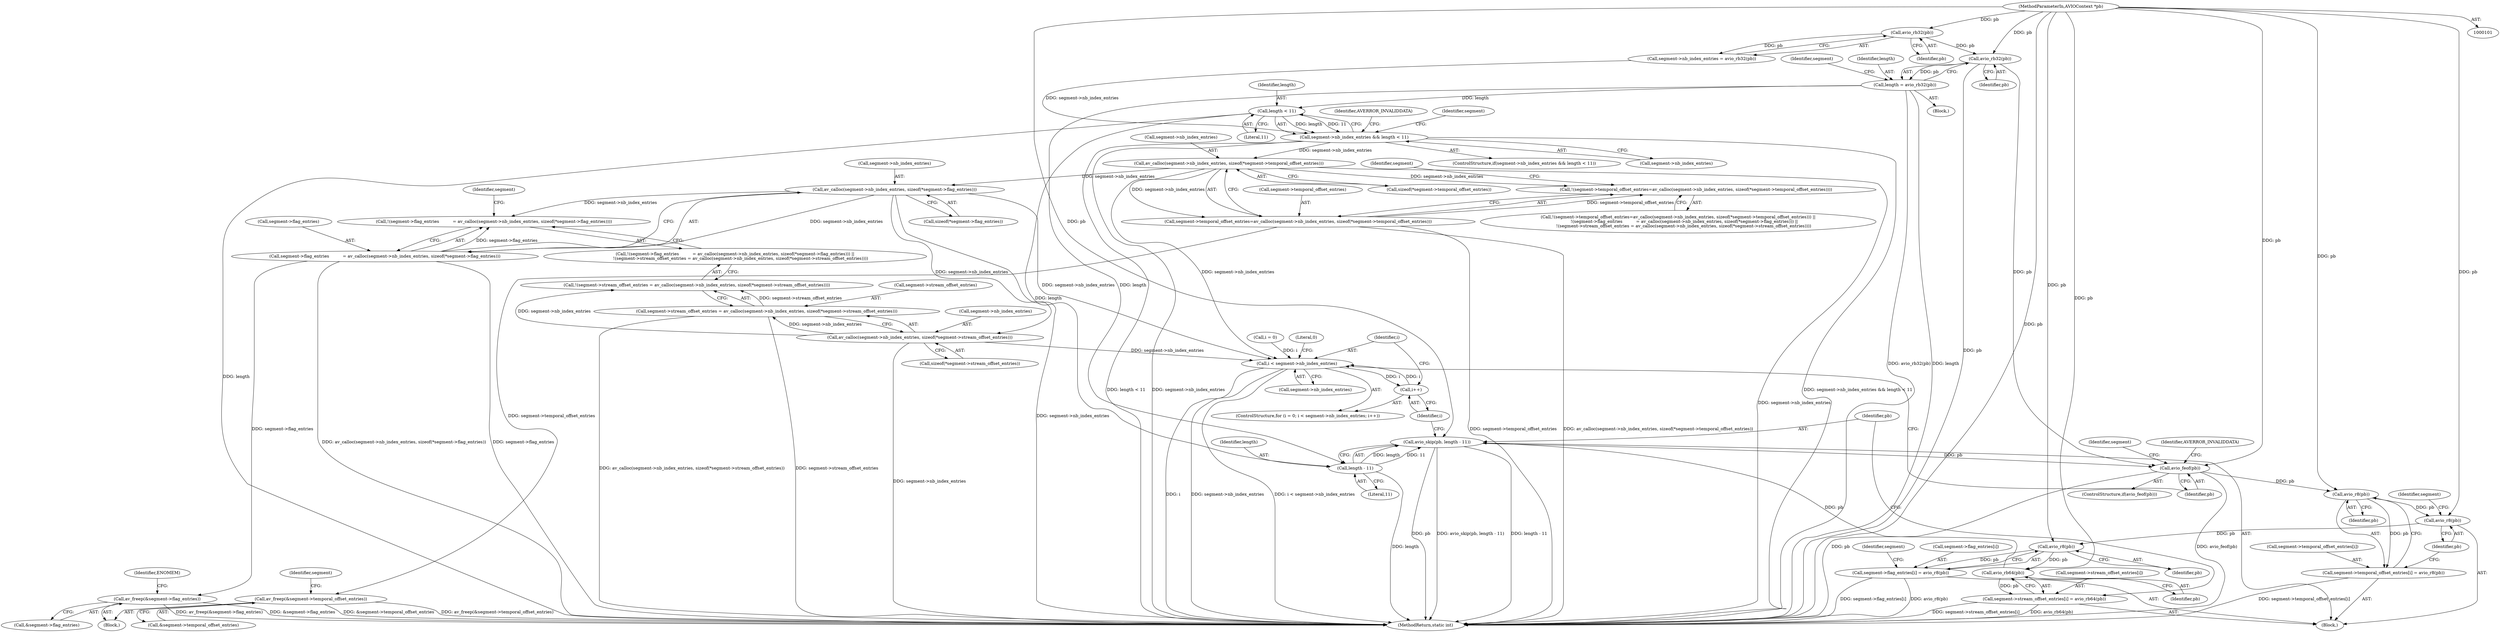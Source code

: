 digraph "0_FFmpeg_900f39692ca0337a98a7cf047e4e2611071810c2@pointer" {
"1000115" [label="(Call,avio_rb32(pb))"];
"1000111" [label="(Call,avio_rb32(pb))"];
"1000102" [label="(MethodParameterIn,AVIOContext *pb)"];
"1000113" [label="(Call,length = avio_rb32(pb))"];
"1000122" [label="(Call,length < 11)"];
"1000118" [label="(Call,segment->nb_index_entries && length < 11)"];
"1000134" [label="(Call,av_calloc(segment->nb_index_entries, sizeof(*segment->temporal_offset_entries)))"];
"1000129" [label="(Call,!(segment->temporal_offset_entries=av_calloc(segment->nb_index_entries, sizeof(*segment->temporal_offset_entries))))"];
"1000130" [label="(Call,segment->temporal_offset_entries=av_calloc(segment->nb_index_entries, sizeof(*segment->temporal_offset_entries)))"];
"1000173" [label="(Call,av_freep(&segment->temporal_offset_entries))"];
"1000149" [label="(Call,av_calloc(segment->nb_index_entries, sizeof(*segment->flag_entries)))"];
"1000144" [label="(Call,!(segment->flag_entries          = av_calloc(segment->nb_index_entries, sizeof(*segment->flag_entries))))"];
"1000145" [label="(Call,segment->flag_entries          = av_calloc(segment->nb_index_entries, sizeof(*segment->flag_entries)))"];
"1000178" [label="(Call,av_freep(&segment->flag_entries))"];
"1000163" [label="(Call,av_calloc(segment->nb_index_entries, sizeof(*segment->stream_offset_entries)))"];
"1000158" [label="(Call,!(segment->stream_offset_entries = av_calloc(segment->nb_index_entries, sizeof(*segment->stream_offset_entries))))"];
"1000159" [label="(Call,segment->stream_offset_entries = av_calloc(segment->nb_index_entries, sizeof(*segment->stream_offset_entries)))"];
"1000190" [label="(Call,i < segment->nb_index_entries)"];
"1000195" [label="(Call,i++)"];
"1000231" [label="(Call,length - 11)"];
"1000229" [label="(Call,avio_skip(pb, length - 11))"];
"1000199" [label="(Call,avio_feof(pb))"];
"1000209" [label="(Call,avio_r8(pb))"];
"1000203" [label="(Call,segment->temporal_offset_entries[i] = avio_r8(pb))"];
"1000211" [label="(Call,avio_r8(pb))"];
"1000219" [label="(Call,avio_r8(pb))"];
"1000213" [label="(Call,segment->flag_entries[i] = avio_r8(pb))"];
"1000227" [label="(Call,avio_rb64(pb))"];
"1000221" [label="(Call,segment->stream_offset_entries[i] = avio_rb64(pb))"];
"1000116" [label="(Identifier,pb)"];
"1000130" [label="(Call,segment->temporal_offset_entries=av_calloc(segment->nb_index_entries, sizeof(*segment->temporal_offset_entries)))"];
"1000206" [label="(Identifier,segment)"];
"1000111" [label="(Call,avio_rb32(pb))"];
"1000117" [label="(ControlStructure,if(segment->nb_index_entries && length < 11))"];
"1000102" [label="(MethodParameterIn,AVIOContext *pb)"];
"1000138" [label="(Call,sizeof(*segment->temporal_offset_entries))"];
"1000219" [label="(Call,avio_r8(pb))"];
"1000220" [label="(Identifier,pb)"];
"1000204" [label="(Call,segment->temporal_offset_entries[i])"];
"1000199" [label="(Call,avio_feof(pb))"];
"1000145" [label="(Call,segment->flag_entries          = av_calloc(segment->nb_index_entries, sizeof(*segment->flag_entries)))"];
"1000163" [label="(Call,av_calloc(segment->nb_index_entries, sizeof(*segment->stream_offset_entries)))"];
"1000179" [label="(Call,&segment->flag_entries)"];
"1000235" [label="(Literal,0)"];
"1000221" [label="(Call,segment->stream_offset_entries[i] = avio_rb64(pb))"];
"1000114" [label="(Identifier,length)"];
"1000232" [label="(Identifier,length)"];
"1000197" [label="(Block,)"];
"1000167" [label="(Call,sizeof(*segment->stream_offset_entries))"];
"1000120" [label="(Identifier,segment)"];
"1000115" [label="(Call,avio_rb32(pb))"];
"1000144" [label="(Call,!(segment->flag_entries          = av_calloc(segment->nb_index_entries, sizeof(*segment->flag_entries))))"];
"1000196" [label="(Identifier,i)"];
"1000212" [label="(Identifier,pb)"];
"1000119" [label="(Call,segment->nb_index_entries)"];
"1000174" [label="(Call,&segment->temporal_offset_entries)"];
"1000236" [label="(MethodReturn,static int)"];
"1000124" [label="(Literal,11)"];
"1000113" [label="(Call,length = avio_rb32(pb))"];
"1000118" [label="(Call,segment->nb_index_entries && length < 11)"];
"1000178" [label="(Call,av_freep(&segment->flag_entries))"];
"1000213" [label="(Call,segment->flag_entries[i] = avio_r8(pb))"];
"1000135" [label="(Call,segment->nb_index_entries)"];
"1000230" [label="(Identifier,pb)"];
"1000173" [label="(Call,av_freep(&segment->temporal_offset_entries))"];
"1000123" [label="(Identifier,length)"];
"1000129" [label="(Call,!(segment->temporal_offset_entries=av_calloc(segment->nb_index_entries, sizeof(*segment->temporal_offset_entries))))"];
"1000190" [label="(Call,i < segment->nb_index_entries)"];
"1000191" [label="(Identifier,i)"];
"1000186" [label="(ControlStructure,for (i = 0; i < segment->nb_index_entries; i++))"];
"1000147" [label="(Identifier,segment)"];
"1000187" [label="(Call,i = 0)"];
"1000131" [label="(Call,segment->temporal_offset_entries)"];
"1000150" [label="(Call,segment->nb_index_entries)"];
"1000211" [label="(Call,avio_r8(pb))"];
"1000112" [label="(Identifier,pb)"];
"1000227" [label="(Call,avio_rb64(pb))"];
"1000200" [label="(Identifier,pb)"];
"1000159" [label="(Call,segment->stream_offset_entries = av_calloc(segment->nb_index_entries, sizeof(*segment->stream_offset_entries)))"];
"1000128" [label="(Call,!(segment->temporal_offset_entries=av_calloc(segment->nb_index_entries, sizeof(*segment->temporal_offset_entries))) ||\n         !(segment->flag_entries          = av_calloc(segment->nb_index_entries, sizeof(*segment->flag_entries))) ||\n        !(segment->stream_offset_entries = av_calloc(segment->nb_index_entries, sizeof(*segment->stream_offset_entries))))"];
"1000216" [label="(Identifier,segment)"];
"1000149" [label="(Call,av_calloc(segment->nb_index_entries, sizeof(*segment->flag_entries)))"];
"1000224" [label="(Identifier,segment)"];
"1000231" [label="(Call,length - 11)"];
"1000172" [label="(Block,)"];
"1000161" [label="(Identifier,segment)"];
"1000192" [label="(Call,segment->nb_index_entries)"];
"1000158" [label="(Call,!(segment->stream_offset_entries = av_calloc(segment->nb_index_entries, sizeof(*segment->stream_offset_entries))))"];
"1000195" [label="(Call,i++)"];
"1000198" [label="(ControlStructure,if(avio_feof(pb)))"];
"1000210" [label="(Identifier,pb)"];
"1000228" [label="(Identifier,pb)"];
"1000222" [label="(Call,segment->stream_offset_entries[i])"];
"1000107" [label="(Call,segment->nb_index_entries = avio_rb32(pb))"];
"1000185" [label="(Identifier,ENOMEM)"];
"1000214" [label="(Call,segment->flag_entries[i])"];
"1000181" [label="(Identifier,segment)"];
"1000134" [label="(Call,av_calloc(segment->nb_index_entries, sizeof(*segment->temporal_offset_entries)))"];
"1000203" [label="(Call,segment->temporal_offset_entries[i] = avio_r8(pb))"];
"1000233" [label="(Literal,11)"];
"1000209" [label="(Call,avio_r8(pb))"];
"1000202" [label="(Identifier,AVERROR_INVALIDDATA)"];
"1000122" [label="(Call,length < 11)"];
"1000164" [label="(Call,segment->nb_index_entries)"];
"1000143" [label="(Call,!(segment->flag_entries          = av_calloc(segment->nb_index_entries, sizeof(*segment->flag_entries))) ||\n        !(segment->stream_offset_entries = av_calloc(segment->nb_index_entries, sizeof(*segment->stream_offset_entries))))"];
"1000160" [label="(Call,segment->stream_offset_entries)"];
"1000126" [label="(Identifier,AVERROR_INVALIDDATA)"];
"1000104" [label="(Block,)"];
"1000132" [label="(Identifier,segment)"];
"1000146" [label="(Call,segment->flag_entries)"];
"1000229" [label="(Call,avio_skip(pb, length - 11))"];
"1000153" [label="(Call,sizeof(*segment->flag_entries))"];
"1000115" -> "1000113"  [label="AST: "];
"1000115" -> "1000116"  [label="CFG: "];
"1000116" -> "1000115"  [label="AST: "];
"1000113" -> "1000115"  [label="CFG: "];
"1000115" -> "1000236"  [label="DDG: pb"];
"1000115" -> "1000113"  [label="DDG: pb"];
"1000111" -> "1000115"  [label="DDG: pb"];
"1000102" -> "1000115"  [label="DDG: pb"];
"1000115" -> "1000199"  [label="DDG: pb"];
"1000111" -> "1000107"  [label="AST: "];
"1000111" -> "1000112"  [label="CFG: "];
"1000112" -> "1000111"  [label="AST: "];
"1000107" -> "1000111"  [label="CFG: "];
"1000111" -> "1000107"  [label="DDG: pb"];
"1000102" -> "1000111"  [label="DDG: pb"];
"1000102" -> "1000101"  [label="AST: "];
"1000102" -> "1000236"  [label="DDG: pb"];
"1000102" -> "1000199"  [label="DDG: pb"];
"1000102" -> "1000209"  [label="DDG: pb"];
"1000102" -> "1000211"  [label="DDG: pb"];
"1000102" -> "1000219"  [label="DDG: pb"];
"1000102" -> "1000227"  [label="DDG: pb"];
"1000102" -> "1000229"  [label="DDG: pb"];
"1000113" -> "1000104"  [label="AST: "];
"1000114" -> "1000113"  [label="AST: "];
"1000120" -> "1000113"  [label="CFG: "];
"1000113" -> "1000236"  [label="DDG: length"];
"1000113" -> "1000236"  [label="DDG: avio_rb32(pb)"];
"1000113" -> "1000122"  [label="DDG: length"];
"1000113" -> "1000231"  [label="DDG: length"];
"1000122" -> "1000118"  [label="AST: "];
"1000122" -> "1000124"  [label="CFG: "];
"1000123" -> "1000122"  [label="AST: "];
"1000124" -> "1000122"  [label="AST: "];
"1000118" -> "1000122"  [label="CFG: "];
"1000122" -> "1000236"  [label="DDG: length"];
"1000122" -> "1000118"  [label="DDG: length"];
"1000122" -> "1000118"  [label="DDG: 11"];
"1000122" -> "1000231"  [label="DDG: length"];
"1000118" -> "1000117"  [label="AST: "];
"1000118" -> "1000119"  [label="CFG: "];
"1000119" -> "1000118"  [label="AST: "];
"1000126" -> "1000118"  [label="CFG: "];
"1000132" -> "1000118"  [label="CFG: "];
"1000118" -> "1000236"  [label="DDG: segment->nb_index_entries"];
"1000118" -> "1000236"  [label="DDG: segment->nb_index_entries && length < 11"];
"1000118" -> "1000236"  [label="DDG: length < 11"];
"1000107" -> "1000118"  [label="DDG: segment->nb_index_entries"];
"1000118" -> "1000134"  [label="DDG: segment->nb_index_entries"];
"1000134" -> "1000130"  [label="AST: "];
"1000134" -> "1000138"  [label="CFG: "];
"1000135" -> "1000134"  [label="AST: "];
"1000138" -> "1000134"  [label="AST: "];
"1000130" -> "1000134"  [label="CFG: "];
"1000134" -> "1000236"  [label="DDG: segment->nb_index_entries"];
"1000134" -> "1000129"  [label="DDG: segment->nb_index_entries"];
"1000134" -> "1000130"  [label="DDG: segment->nb_index_entries"];
"1000134" -> "1000149"  [label="DDG: segment->nb_index_entries"];
"1000134" -> "1000190"  [label="DDG: segment->nb_index_entries"];
"1000129" -> "1000128"  [label="AST: "];
"1000129" -> "1000130"  [label="CFG: "];
"1000130" -> "1000129"  [label="AST: "];
"1000147" -> "1000129"  [label="CFG: "];
"1000128" -> "1000129"  [label="CFG: "];
"1000130" -> "1000129"  [label="DDG: segment->temporal_offset_entries"];
"1000131" -> "1000130"  [label="AST: "];
"1000130" -> "1000236"  [label="DDG: av_calloc(segment->nb_index_entries, sizeof(*segment->temporal_offset_entries))"];
"1000130" -> "1000236"  [label="DDG: segment->temporal_offset_entries"];
"1000130" -> "1000173"  [label="DDG: segment->temporal_offset_entries"];
"1000173" -> "1000172"  [label="AST: "];
"1000173" -> "1000174"  [label="CFG: "];
"1000174" -> "1000173"  [label="AST: "];
"1000181" -> "1000173"  [label="CFG: "];
"1000173" -> "1000236"  [label="DDG: &segment->temporal_offset_entries"];
"1000173" -> "1000236"  [label="DDG: av_freep(&segment->temporal_offset_entries)"];
"1000149" -> "1000145"  [label="AST: "];
"1000149" -> "1000153"  [label="CFG: "];
"1000150" -> "1000149"  [label="AST: "];
"1000153" -> "1000149"  [label="AST: "];
"1000145" -> "1000149"  [label="CFG: "];
"1000149" -> "1000236"  [label="DDG: segment->nb_index_entries"];
"1000149" -> "1000144"  [label="DDG: segment->nb_index_entries"];
"1000149" -> "1000145"  [label="DDG: segment->nb_index_entries"];
"1000149" -> "1000163"  [label="DDG: segment->nb_index_entries"];
"1000149" -> "1000190"  [label="DDG: segment->nb_index_entries"];
"1000144" -> "1000143"  [label="AST: "];
"1000144" -> "1000145"  [label="CFG: "];
"1000145" -> "1000144"  [label="AST: "];
"1000161" -> "1000144"  [label="CFG: "];
"1000143" -> "1000144"  [label="CFG: "];
"1000145" -> "1000144"  [label="DDG: segment->flag_entries"];
"1000146" -> "1000145"  [label="AST: "];
"1000145" -> "1000236"  [label="DDG: av_calloc(segment->nb_index_entries, sizeof(*segment->flag_entries))"];
"1000145" -> "1000236"  [label="DDG: segment->flag_entries"];
"1000145" -> "1000178"  [label="DDG: segment->flag_entries"];
"1000178" -> "1000172"  [label="AST: "];
"1000178" -> "1000179"  [label="CFG: "];
"1000179" -> "1000178"  [label="AST: "];
"1000185" -> "1000178"  [label="CFG: "];
"1000178" -> "1000236"  [label="DDG: &segment->flag_entries"];
"1000178" -> "1000236"  [label="DDG: av_freep(&segment->flag_entries)"];
"1000163" -> "1000159"  [label="AST: "];
"1000163" -> "1000167"  [label="CFG: "];
"1000164" -> "1000163"  [label="AST: "];
"1000167" -> "1000163"  [label="AST: "];
"1000159" -> "1000163"  [label="CFG: "];
"1000163" -> "1000236"  [label="DDG: segment->nb_index_entries"];
"1000163" -> "1000158"  [label="DDG: segment->nb_index_entries"];
"1000163" -> "1000159"  [label="DDG: segment->nb_index_entries"];
"1000163" -> "1000190"  [label="DDG: segment->nb_index_entries"];
"1000158" -> "1000143"  [label="AST: "];
"1000158" -> "1000159"  [label="CFG: "];
"1000159" -> "1000158"  [label="AST: "];
"1000143" -> "1000158"  [label="CFG: "];
"1000159" -> "1000158"  [label="DDG: segment->stream_offset_entries"];
"1000160" -> "1000159"  [label="AST: "];
"1000159" -> "1000236"  [label="DDG: segment->stream_offset_entries"];
"1000159" -> "1000236"  [label="DDG: av_calloc(segment->nb_index_entries, sizeof(*segment->stream_offset_entries))"];
"1000190" -> "1000186"  [label="AST: "];
"1000190" -> "1000192"  [label="CFG: "];
"1000191" -> "1000190"  [label="AST: "];
"1000192" -> "1000190"  [label="AST: "];
"1000200" -> "1000190"  [label="CFG: "];
"1000235" -> "1000190"  [label="CFG: "];
"1000190" -> "1000236"  [label="DDG: i < segment->nb_index_entries"];
"1000190" -> "1000236"  [label="DDG: i"];
"1000190" -> "1000236"  [label="DDG: segment->nb_index_entries"];
"1000187" -> "1000190"  [label="DDG: i"];
"1000195" -> "1000190"  [label="DDG: i"];
"1000190" -> "1000195"  [label="DDG: i"];
"1000195" -> "1000186"  [label="AST: "];
"1000195" -> "1000196"  [label="CFG: "];
"1000196" -> "1000195"  [label="AST: "];
"1000191" -> "1000195"  [label="CFG: "];
"1000231" -> "1000229"  [label="AST: "];
"1000231" -> "1000233"  [label="CFG: "];
"1000232" -> "1000231"  [label="AST: "];
"1000233" -> "1000231"  [label="AST: "];
"1000229" -> "1000231"  [label="CFG: "];
"1000231" -> "1000236"  [label="DDG: length"];
"1000231" -> "1000229"  [label="DDG: length"];
"1000231" -> "1000229"  [label="DDG: 11"];
"1000229" -> "1000197"  [label="AST: "];
"1000230" -> "1000229"  [label="AST: "];
"1000196" -> "1000229"  [label="CFG: "];
"1000229" -> "1000236"  [label="DDG: avio_skip(pb, length - 11)"];
"1000229" -> "1000236"  [label="DDG: length - 11"];
"1000229" -> "1000236"  [label="DDG: pb"];
"1000229" -> "1000199"  [label="DDG: pb"];
"1000227" -> "1000229"  [label="DDG: pb"];
"1000199" -> "1000198"  [label="AST: "];
"1000199" -> "1000200"  [label="CFG: "];
"1000200" -> "1000199"  [label="AST: "];
"1000202" -> "1000199"  [label="CFG: "];
"1000206" -> "1000199"  [label="CFG: "];
"1000199" -> "1000236"  [label="DDG: pb"];
"1000199" -> "1000236"  [label="DDG: avio_feof(pb)"];
"1000199" -> "1000209"  [label="DDG: pb"];
"1000209" -> "1000203"  [label="AST: "];
"1000209" -> "1000210"  [label="CFG: "];
"1000210" -> "1000209"  [label="AST: "];
"1000203" -> "1000209"  [label="CFG: "];
"1000209" -> "1000203"  [label="DDG: pb"];
"1000209" -> "1000211"  [label="DDG: pb"];
"1000203" -> "1000197"  [label="AST: "];
"1000204" -> "1000203"  [label="AST: "];
"1000212" -> "1000203"  [label="CFG: "];
"1000203" -> "1000236"  [label="DDG: segment->temporal_offset_entries[i]"];
"1000211" -> "1000197"  [label="AST: "];
"1000211" -> "1000212"  [label="CFG: "];
"1000212" -> "1000211"  [label="AST: "];
"1000216" -> "1000211"  [label="CFG: "];
"1000211" -> "1000219"  [label="DDG: pb"];
"1000219" -> "1000213"  [label="AST: "];
"1000219" -> "1000220"  [label="CFG: "];
"1000220" -> "1000219"  [label="AST: "];
"1000213" -> "1000219"  [label="CFG: "];
"1000219" -> "1000213"  [label="DDG: pb"];
"1000219" -> "1000227"  [label="DDG: pb"];
"1000213" -> "1000197"  [label="AST: "];
"1000214" -> "1000213"  [label="AST: "];
"1000224" -> "1000213"  [label="CFG: "];
"1000213" -> "1000236"  [label="DDG: avio_r8(pb)"];
"1000213" -> "1000236"  [label="DDG: segment->flag_entries[i]"];
"1000227" -> "1000221"  [label="AST: "];
"1000227" -> "1000228"  [label="CFG: "];
"1000228" -> "1000227"  [label="AST: "];
"1000221" -> "1000227"  [label="CFG: "];
"1000227" -> "1000221"  [label="DDG: pb"];
"1000221" -> "1000197"  [label="AST: "];
"1000222" -> "1000221"  [label="AST: "];
"1000230" -> "1000221"  [label="CFG: "];
"1000221" -> "1000236"  [label="DDG: avio_rb64(pb)"];
"1000221" -> "1000236"  [label="DDG: segment->stream_offset_entries[i]"];
}
